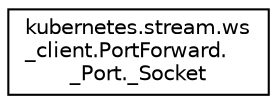 digraph "Graphical Class Hierarchy"
{
 // LATEX_PDF_SIZE
  edge [fontname="Helvetica",fontsize="10",labelfontname="Helvetica",labelfontsize="10"];
  node [fontname="Helvetica",fontsize="10",shape=record];
  rankdir="LR";
  Node0 [label="kubernetes.stream.ws\l_client.PortForward.\l_Port._Socket",height=0.2,width=0.4,color="black", fillcolor="white", style="filled",URL="$classkubernetes_1_1stream_1_1ws__client_1_1PortForward_1_1__Port_1_1__Socket.html",tooltip=" "];
}
